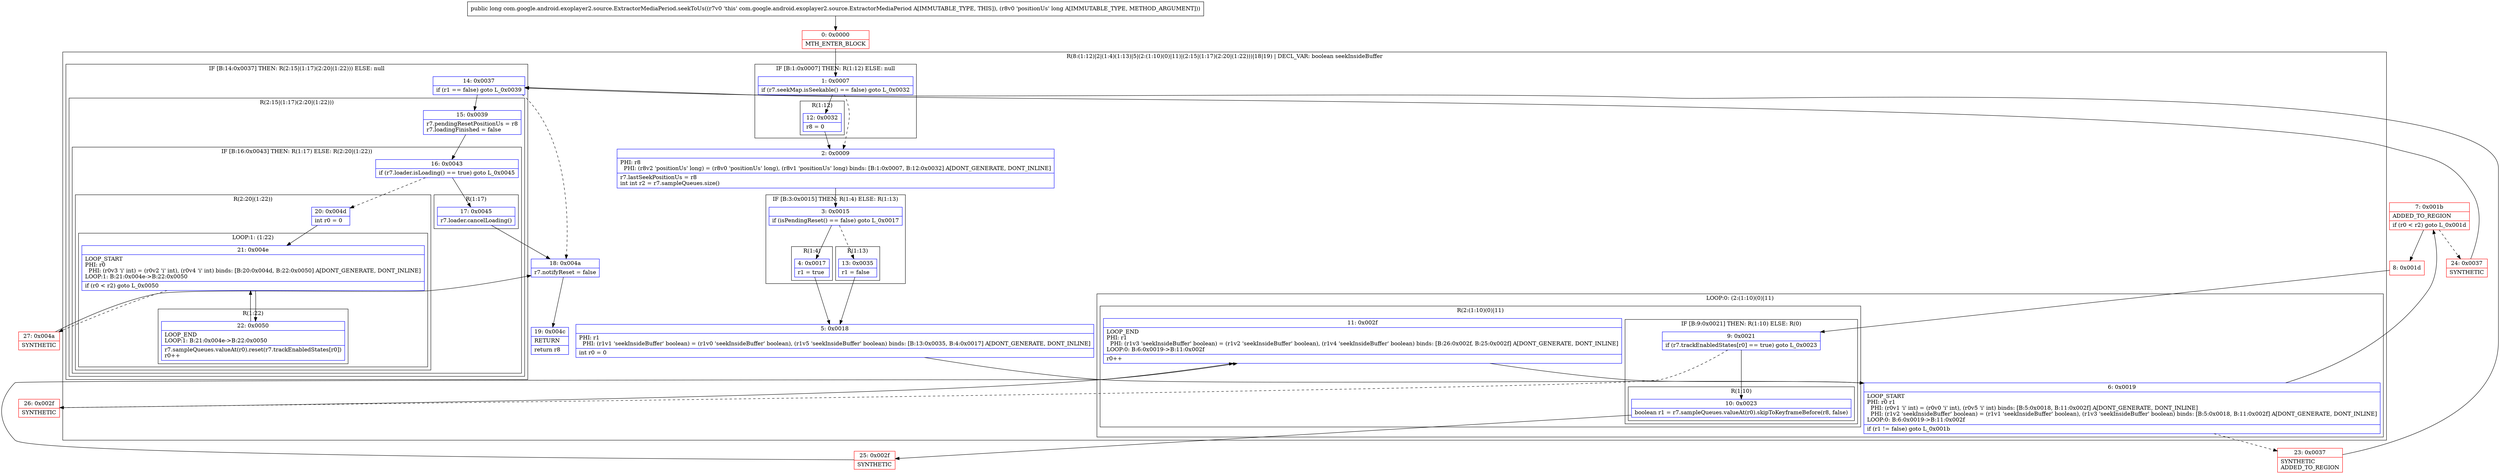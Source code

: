 digraph "CFG forcom.google.android.exoplayer2.source.ExtractorMediaPeriod.seekToUs(J)J" {
subgraph cluster_Region_1374877354 {
label = "R(8:(1:12)|2|(1:4)(1:13)|5|(2:(1:10)(0)|11)|(2:15|(1:17)(2:20|(1:22)))|18|19) | DECL_VAR: boolean seekInsideBuffer\l";
node [shape=record,color=blue];
subgraph cluster_IfRegion_1721709679 {
label = "IF [B:1:0x0007] THEN: R(1:12) ELSE: null";
node [shape=record,color=blue];
Node_1 [shape=record,label="{1\:\ 0x0007|if (r7.seekMap.isSeekable() == false) goto L_0x0032\l}"];
subgraph cluster_Region_1525975169 {
label = "R(1:12)";
node [shape=record,color=blue];
Node_12 [shape=record,label="{12\:\ 0x0032|r8 = 0\l}"];
}
}
Node_2 [shape=record,label="{2\:\ 0x0009|PHI: r8 \l  PHI: (r8v2 'positionUs' long) = (r8v0 'positionUs' long), (r8v1 'positionUs' long) binds: [B:1:0x0007, B:12:0x0032] A[DONT_GENERATE, DONT_INLINE]\l|r7.lastSeekPositionUs = r8\lint int r2 = r7.sampleQueues.size()\l}"];
subgraph cluster_IfRegion_1971632794 {
label = "IF [B:3:0x0015] THEN: R(1:4) ELSE: R(1:13)";
node [shape=record,color=blue];
Node_3 [shape=record,label="{3\:\ 0x0015|if (isPendingReset() == false) goto L_0x0017\l}"];
subgraph cluster_Region_854445546 {
label = "R(1:4)";
node [shape=record,color=blue];
Node_4 [shape=record,label="{4\:\ 0x0017|r1 = true\l}"];
}
subgraph cluster_Region_1867700744 {
label = "R(1:13)";
node [shape=record,color=blue];
Node_13 [shape=record,label="{13\:\ 0x0035|r1 = false\l}"];
}
}
Node_5 [shape=record,label="{5\:\ 0x0018|PHI: r1 \l  PHI: (r1v1 'seekInsideBuffer' boolean) = (r1v0 'seekInsideBuffer' boolean), (r1v5 'seekInsideBuffer' boolean) binds: [B:13:0x0035, B:4:0x0017] A[DONT_GENERATE, DONT_INLINE]\l|int r0 = 0\l}"];
subgraph cluster_LoopRegion_857925720 {
label = "LOOP:0: (2:(1:10)(0)|11)";
node [shape=record,color=blue];
Node_6 [shape=record,label="{6\:\ 0x0019|LOOP_START\lPHI: r0 r1 \l  PHI: (r0v1 'i' int) = (r0v0 'i' int), (r0v5 'i' int) binds: [B:5:0x0018, B:11:0x002f] A[DONT_GENERATE, DONT_INLINE]\l  PHI: (r1v2 'seekInsideBuffer' boolean) = (r1v1 'seekInsideBuffer' boolean), (r1v3 'seekInsideBuffer' boolean) binds: [B:5:0x0018, B:11:0x002f] A[DONT_GENERATE, DONT_INLINE]\lLOOP:0: B:6:0x0019\-\>B:11:0x002f\l|if (r1 != false) goto L_0x001b\l}"];
subgraph cluster_Region_1972271446 {
label = "R(2:(1:10)(0)|11)";
node [shape=record,color=blue];
subgraph cluster_IfRegion_217411445 {
label = "IF [B:9:0x0021] THEN: R(1:10) ELSE: R(0)";
node [shape=record,color=blue];
Node_9 [shape=record,label="{9\:\ 0x0021|if (r7.trackEnabledStates[r0] == true) goto L_0x0023\l}"];
subgraph cluster_Region_1953247851 {
label = "R(1:10)";
node [shape=record,color=blue];
Node_10 [shape=record,label="{10\:\ 0x0023|boolean r1 = r7.sampleQueues.valueAt(r0).skipToKeyframeBefore(r8, false)\l}"];
}
subgraph cluster_Region_738299423 {
label = "R(0)";
node [shape=record,color=blue];
}
}
Node_11 [shape=record,label="{11\:\ 0x002f|LOOP_END\lPHI: r1 \l  PHI: (r1v3 'seekInsideBuffer' boolean) = (r1v2 'seekInsideBuffer' boolean), (r1v4 'seekInsideBuffer' boolean) binds: [B:26:0x002f, B:25:0x002f] A[DONT_GENERATE, DONT_INLINE]\lLOOP:0: B:6:0x0019\-\>B:11:0x002f\l|r0++\l}"];
}
}
subgraph cluster_IfRegion_1389341598 {
label = "IF [B:14:0x0037] THEN: R(2:15|(1:17)(2:20|(1:22))) ELSE: null";
node [shape=record,color=blue];
Node_14 [shape=record,label="{14\:\ 0x0037|if (r1 == false) goto L_0x0039\l}"];
subgraph cluster_Region_38767415 {
label = "R(2:15|(1:17)(2:20|(1:22)))";
node [shape=record,color=blue];
Node_15 [shape=record,label="{15\:\ 0x0039|r7.pendingResetPositionUs = r8\lr7.loadingFinished = false\l}"];
subgraph cluster_IfRegion_646693646 {
label = "IF [B:16:0x0043] THEN: R(1:17) ELSE: R(2:20|(1:22))";
node [shape=record,color=blue];
Node_16 [shape=record,label="{16\:\ 0x0043|if (r7.loader.isLoading() == true) goto L_0x0045\l}"];
subgraph cluster_Region_106614966 {
label = "R(1:17)";
node [shape=record,color=blue];
Node_17 [shape=record,label="{17\:\ 0x0045|r7.loader.cancelLoading()\l}"];
}
subgraph cluster_Region_429911018 {
label = "R(2:20|(1:22))";
node [shape=record,color=blue];
Node_20 [shape=record,label="{20\:\ 0x004d|int r0 = 0\l}"];
subgraph cluster_LoopRegion_2119642743 {
label = "LOOP:1: (1:22)";
node [shape=record,color=blue];
Node_21 [shape=record,label="{21\:\ 0x004e|LOOP_START\lPHI: r0 \l  PHI: (r0v3 'i' int) = (r0v2 'i' int), (r0v4 'i' int) binds: [B:20:0x004d, B:22:0x0050] A[DONT_GENERATE, DONT_INLINE]\lLOOP:1: B:21:0x004e\-\>B:22:0x0050\l|if (r0 \< r2) goto L_0x0050\l}"];
subgraph cluster_Region_1161951150 {
label = "R(1:22)";
node [shape=record,color=blue];
Node_22 [shape=record,label="{22\:\ 0x0050|LOOP_END\lLOOP:1: B:21:0x004e\-\>B:22:0x0050\l|r7.sampleQueues.valueAt(r0).reset(r7.trackEnabledStates[r0])\lr0++\l}"];
}
}
}
}
}
}
Node_18 [shape=record,label="{18\:\ 0x004a|r7.notifyReset = false\l}"];
Node_19 [shape=record,label="{19\:\ 0x004c|RETURN\l|return r8\l}"];
}
Node_0 [shape=record,color=red,label="{0\:\ 0x0000|MTH_ENTER_BLOCK\l}"];
Node_7 [shape=record,color=red,label="{7\:\ 0x001b|ADDED_TO_REGION\l|if (r0 \< r2) goto L_0x001d\l}"];
Node_8 [shape=record,color=red,label="{8\:\ 0x001d}"];
Node_23 [shape=record,color=red,label="{23\:\ 0x0037|SYNTHETIC\lADDED_TO_REGION\l}"];
Node_24 [shape=record,color=red,label="{24\:\ 0x0037|SYNTHETIC\l}"];
Node_25 [shape=record,color=red,label="{25\:\ 0x002f|SYNTHETIC\l}"];
Node_26 [shape=record,color=red,label="{26\:\ 0x002f|SYNTHETIC\l}"];
Node_27 [shape=record,color=red,label="{27\:\ 0x004a|SYNTHETIC\l}"];
MethodNode[shape=record,label="{public long com.google.android.exoplayer2.source.ExtractorMediaPeriod.seekToUs((r7v0 'this' com.google.android.exoplayer2.source.ExtractorMediaPeriod A[IMMUTABLE_TYPE, THIS]), (r8v0 'positionUs' long A[IMMUTABLE_TYPE, METHOD_ARGUMENT])) }"];
MethodNode -> Node_0;
Node_1 -> Node_2[style=dashed];
Node_1 -> Node_12;
Node_12 -> Node_2;
Node_2 -> Node_3;
Node_3 -> Node_4;
Node_3 -> Node_13[style=dashed];
Node_4 -> Node_5;
Node_13 -> Node_5;
Node_5 -> Node_6;
Node_6 -> Node_7;
Node_6 -> Node_23[style=dashed];
Node_9 -> Node_10;
Node_9 -> Node_26[style=dashed];
Node_10 -> Node_25;
Node_11 -> Node_6;
Node_14 -> Node_15;
Node_14 -> Node_18[style=dashed];
Node_15 -> Node_16;
Node_16 -> Node_17;
Node_16 -> Node_20[style=dashed];
Node_17 -> Node_18;
Node_20 -> Node_21;
Node_21 -> Node_22;
Node_21 -> Node_27[style=dashed];
Node_22 -> Node_21;
Node_18 -> Node_19;
Node_0 -> Node_1;
Node_7 -> Node_8;
Node_7 -> Node_24[style=dashed];
Node_8 -> Node_9;
Node_23 -> Node_14;
Node_24 -> Node_14;
Node_25 -> Node_11;
Node_26 -> Node_11;
Node_27 -> Node_18;
}

